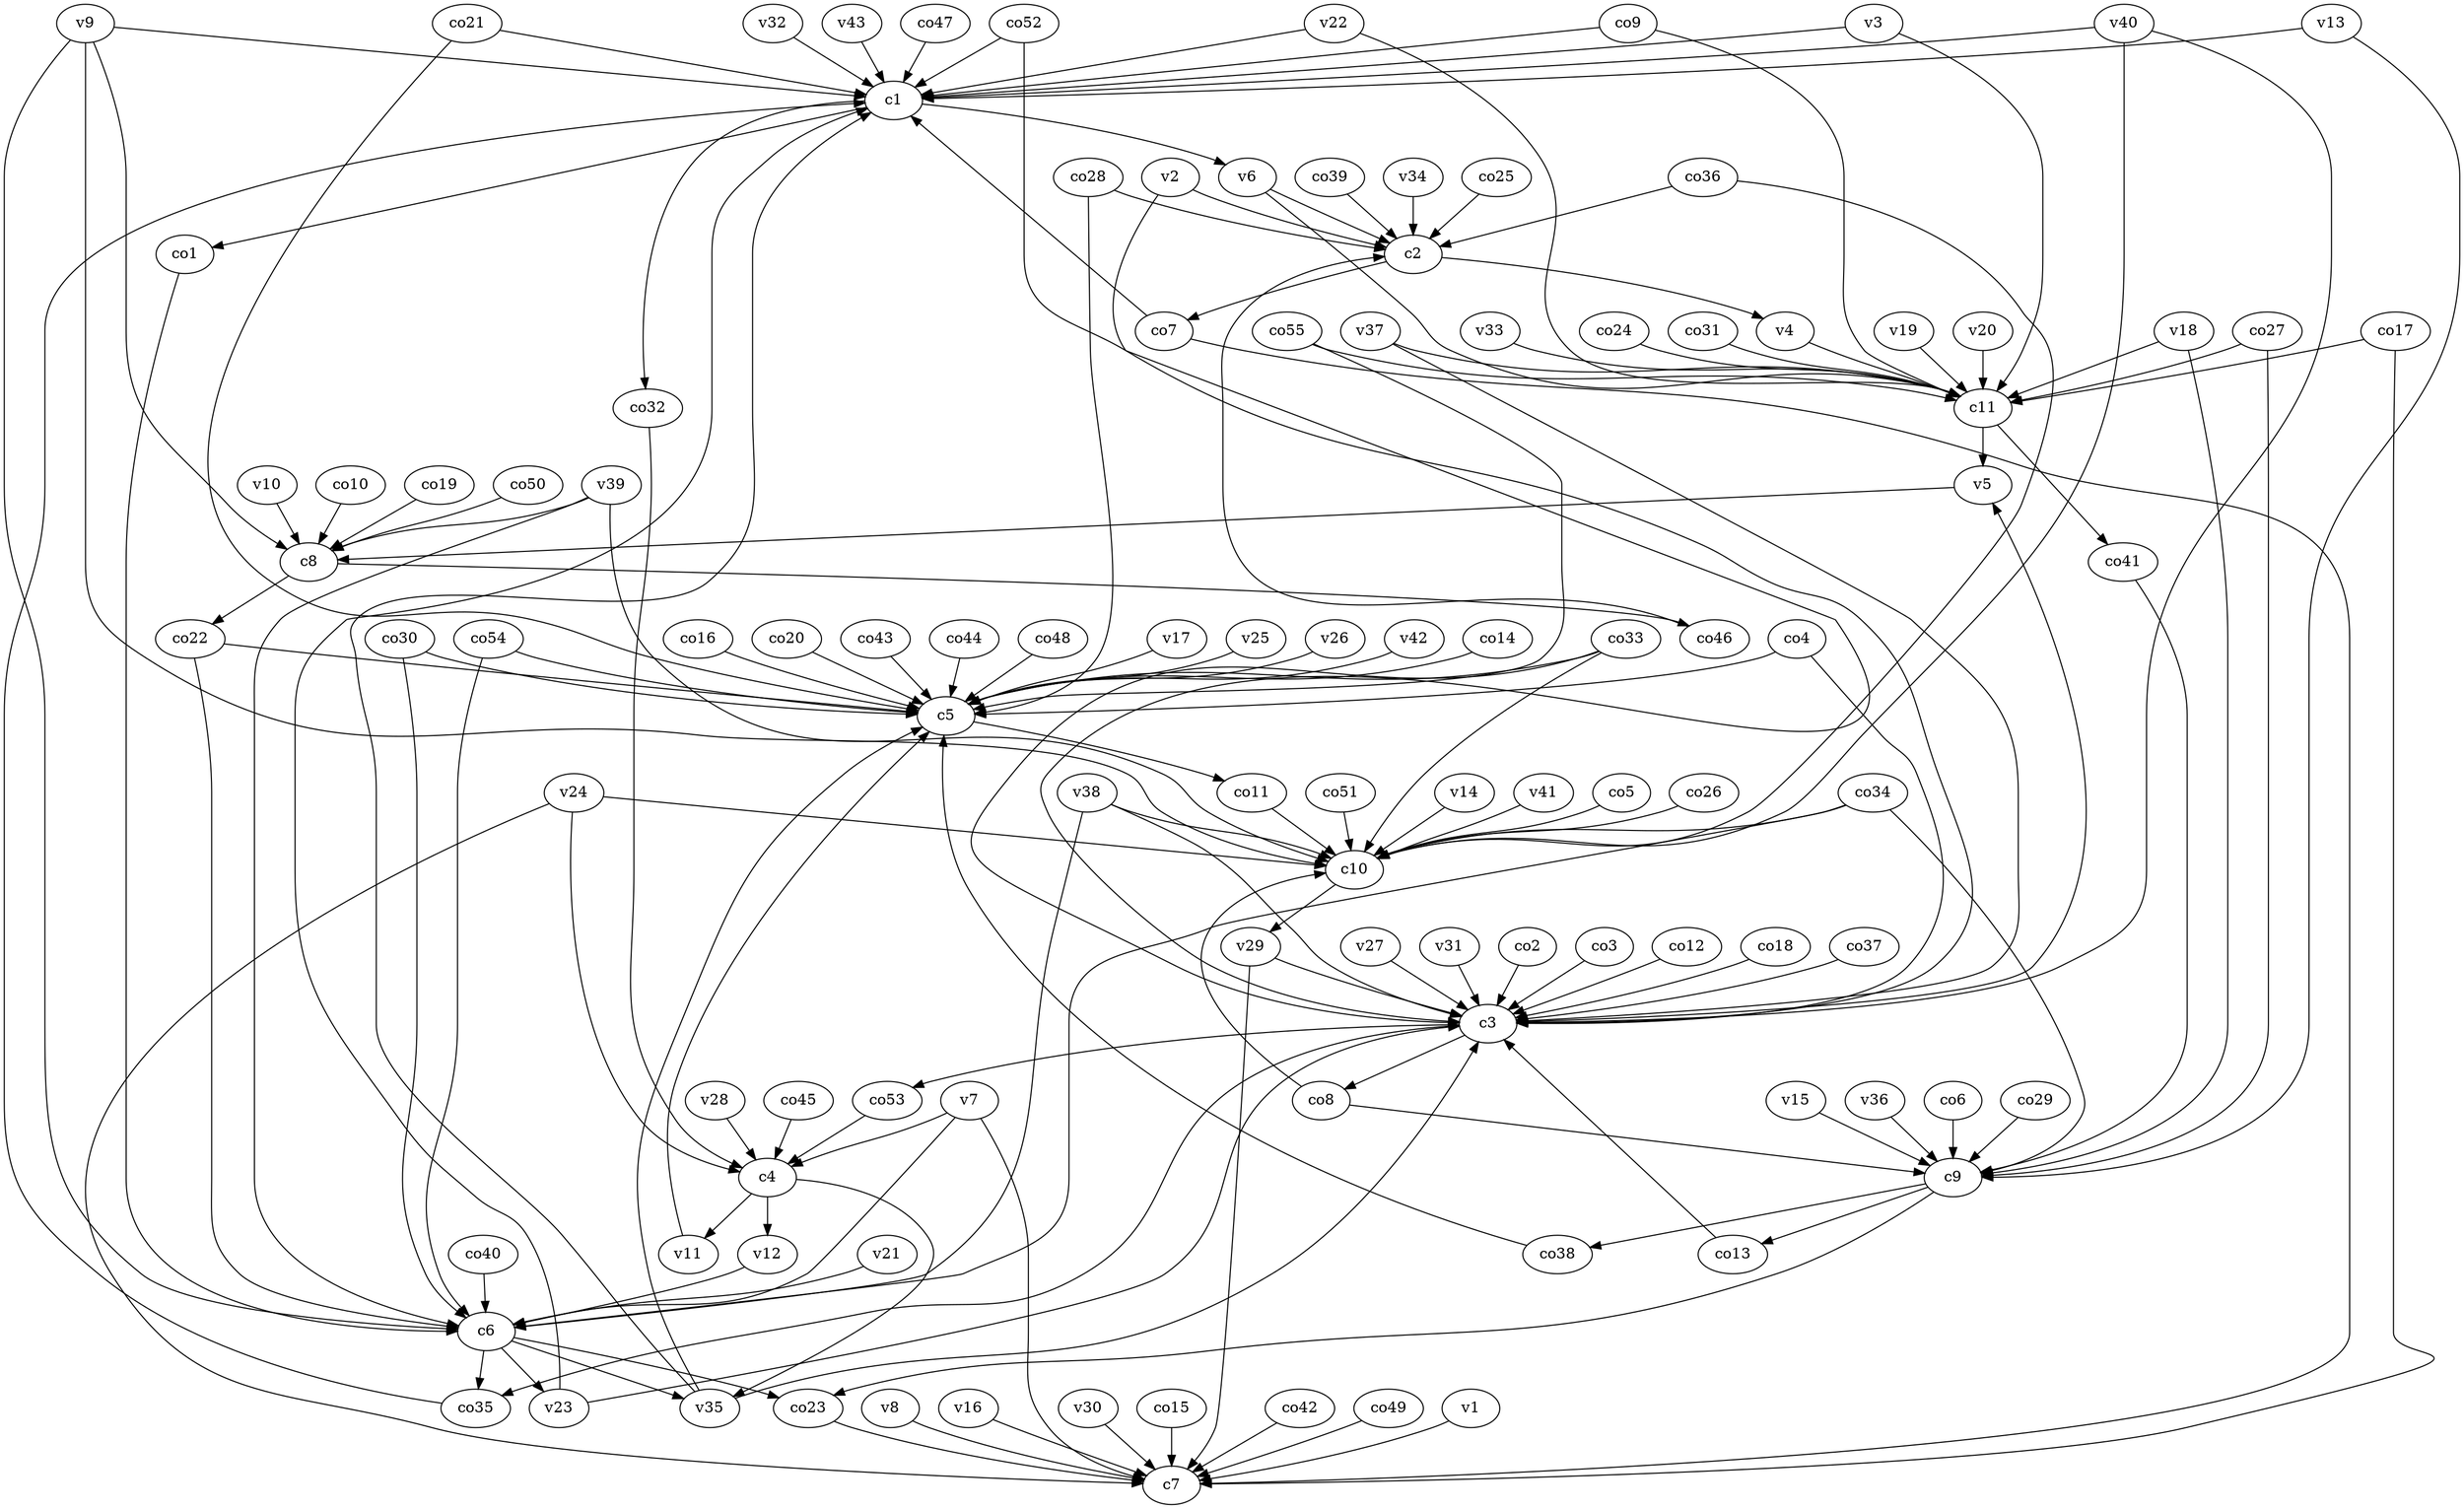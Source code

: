 strict digraph  {
c1;
c2;
c3;
c4;
c5;
c6;
c7;
c8;
c9;
c10;
c11;
v1;
v2;
v3;
v4;
v5;
v6;
v7;
v8;
v9;
v10;
v11;
v12;
v13;
v14;
v15;
v16;
v17;
v18;
v19;
v20;
v21;
v22;
v23;
v24;
v25;
v26;
v27;
v28;
v29;
v30;
v31;
v32;
v33;
v34;
v35;
v36;
v37;
v38;
v39;
v40;
v41;
v42;
v43;
co1;
co2;
co3;
co4;
co5;
co6;
co7;
co8;
co9;
co10;
co11;
co12;
co13;
co14;
co15;
co16;
co17;
co18;
co19;
co20;
co21;
co22;
co23;
co24;
co25;
co26;
co27;
co28;
co29;
co30;
co31;
co32;
co33;
co34;
co35;
co36;
co37;
co38;
co39;
co40;
co41;
co42;
co43;
co44;
co45;
co46;
co47;
co48;
co49;
co50;
co51;
co52;
co53;
co54;
co55;
c1 -> co1  [weight=1];
c1 -> v6  [weight=1];
c1 -> co32  [weight=1];
c2 -> co7  [weight=1];
c2 -> v4  [weight=1];
c3 -> co53  [weight=1];
c3 -> v5  [weight=1];
c3 -> co35  [weight=1];
c3 -> co8  [weight=1];
c4 -> v11  [weight=1];
c4 -> v35  [weight=1];
c4 -> v12  [weight=1];
c5 -> co11  [weight=1];
c6 -> co23  [weight=1];
c6 -> v23  [weight=1];
c6 -> co35  [weight=1];
c6 -> v35  [weight=1];
c8 -> co22  [weight=1];
c8 -> co46  [weight=1];
c9 -> co23  [weight=1];
c9 -> co38  [weight=1];
c9 -> co13  [weight=1];
c10 -> v29  [weight=1];
c11 -> v5  [weight=1];
c11 -> co41  [weight=1];
v1 -> c7  [weight=1];
v2 -> c2  [weight=1];
v2 -> c3  [weight=1];
v3 -> c1  [weight=1];
v3 -> c11  [weight=1];
v4 -> c11  [weight=1];
v5 -> c8  [weight=1];
v6 -> c2  [weight=1];
v6 -> c11  [weight=1];
v7 -> c7  [weight=1];
v7 -> c6  [weight=1];
v7 -> c4  [weight=1];
v8 -> c7  [weight=1];
v9 -> c6  [weight=1];
v9 -> c8  [weight=1];
v9 -> c1  [weight=1];
v9 -> c10  [weight=1];
v10 -> c8  [weight=1];
v11 -> c5  [weight=1];
v12 -> c6  [weight=1];
v13 -> c1  [weight=1];
v13 -> c9  [weight=1];
v14 -> c10  [weight=1];
v15 -> c9  [weight=1];
v16 -> c7  [weight=1];
v17 -> c5  [weight=1];
v18 -> c9  [weight=1];
v18 -> c11  [weight=1];
v19 -> c11  [weight=1];
v20 -> c11  [weight=1];
v21 -> c6  [weight=1];
v22 -> c11  [weight=1];
v22 -> c1  [weight=1];
v23 -> c3  [weight=1];
v23 -> c1  [weight=1];
v24 -> c10  [weight=1];
v24 -> c7  [weight=1];
v24 -> c4  [weight=1];
v25 -> c5  [weight=1];
v26 -> c5  [weight=1];
v27 -> c3  [weight=1];
v28 -> c4  [weight=1];
v29 -> c7  [weight=1];
v29 -> c3  [weight=1];
v30 -> c7  [weight=1];
v31 -> c3  [weight=1];
v32 -> c1  [weight=1];
v33 -> c11  [weight=1];
v34 -> c2  [weight=1];
v35 -> c5  [weight=1];
v35 -> c1  [weight=1];
v35 -> c3  [weight=1];
v36 -> c9  [weight=1];
v37 -> c11  [weight=1];
v37 -> c3  [weight=1];
v38 -> c3  [weight=1];
v38 -> c6  [weight=1];
v38 -> c10  [weight=1];
v39 -> c6  [weight=1];
v39 -> c8  [weight=1];
v39 -> c10  [weight=1];
v40 -> c10  [weight=1];
v40 -> c1  [weight=1];
v40 -> c3  [weight=1];
v41 -> c10  [weight=1];
v42 -> c5  [weight=1];
v43 -> c1  [weight=1];
co1 -> c6  [weight=1];
co2 -> c3  [weight=1];
co3 -> c3  [weight=1];
co4 -> c5  [weight=1];
co4 -> c3  [weight=1];
co5 -> c10  [weight=1];
co6 -> c9  [weight=1];
co7 -> c1  [weight=1];
co7 -> c7  [weight=1];
co8 -> c10  [weight=1];
co8 -> c9  [weight=1];
co9 -> c1  [weight=1];
co9 -> c11  [weight=1];
co10 -> c8  [weight=1];
co11 -> c10  [weight=1];
co12 -> c3  [weight=1];
co13 -> c3  [weight=1];
co14 -> c5  [weight=1];
co15 -> c7  [weight=1];
co16 -> c5  [weight=1];
co17 -> c11  [weight=1];
co17 -> c7  [weight=1];
co18 -> c3  [weight=1];
co19 -> c8  [weight=1];
co20 -> c5  [weight=1];
co21 -> c5  [weight=1];
co21 -> c1  [weight=1];
co22 -> c6  [weight=1];
co22 -> c5  [weight=1];
co23 -> c7  [weight=1];
co24 -> c11  [weight=1];
co25 -> c2  [weight=1];
co26 -> c10  [weight=1];
co27 -> c9  [weight=1];
co27 -> c11  [weight=1];
co28 -> c2  [weight=1];
co28 -> c5  [weight=1];
co29 -> c9  [weight=1];
co30 -> c5  [weight=1];
co30 -> c6  [weight=1];
co31 -> c11  [weight=1];
co32 -> c4  [weight=1];
co33 -> c5  [weight=1];
co33 -> c10  [weight=1];
co33 -> c3  [weight=1];
co34 -> c6  [weight=1];
co34 -> c10  [weight=1];
co34 -> c9  [weight=1];
co35 -> c1  [weight=1];
co36 -> c2  [weight=1];
co36 -> c10  [weight=1];
co37 -> c3  [weight=1];
co38 -> c5  [weight=1];
co39 -> c2  [weight=1];
co40 -> c6  [weight=1];
co41 -> c9  [weight=1];
co42 -> c7  [weight=1];
co43 -> c5  [weight=1];
co44 -> c5  [weight=1];
co45 -> c4  [weight=1];
co46 -> c2  [weight=1];
co47 -> c1  [weight=1];
co48 -> c5  [weight=1];
co49 -> c7  [weight=1];
co50 -> c8  [weight=1];
co51 -> c10  [weight=1];
co52 -> c1  [weight=1];
co52 -> c3  [weight=1];
co53 -> c4  [weight=1];
co54 -> c6  [weight=1];
co54 -> c5  [weight=1];
co55 -> c11  [weight=1];
co55 -> c5  [weight=1];
}
